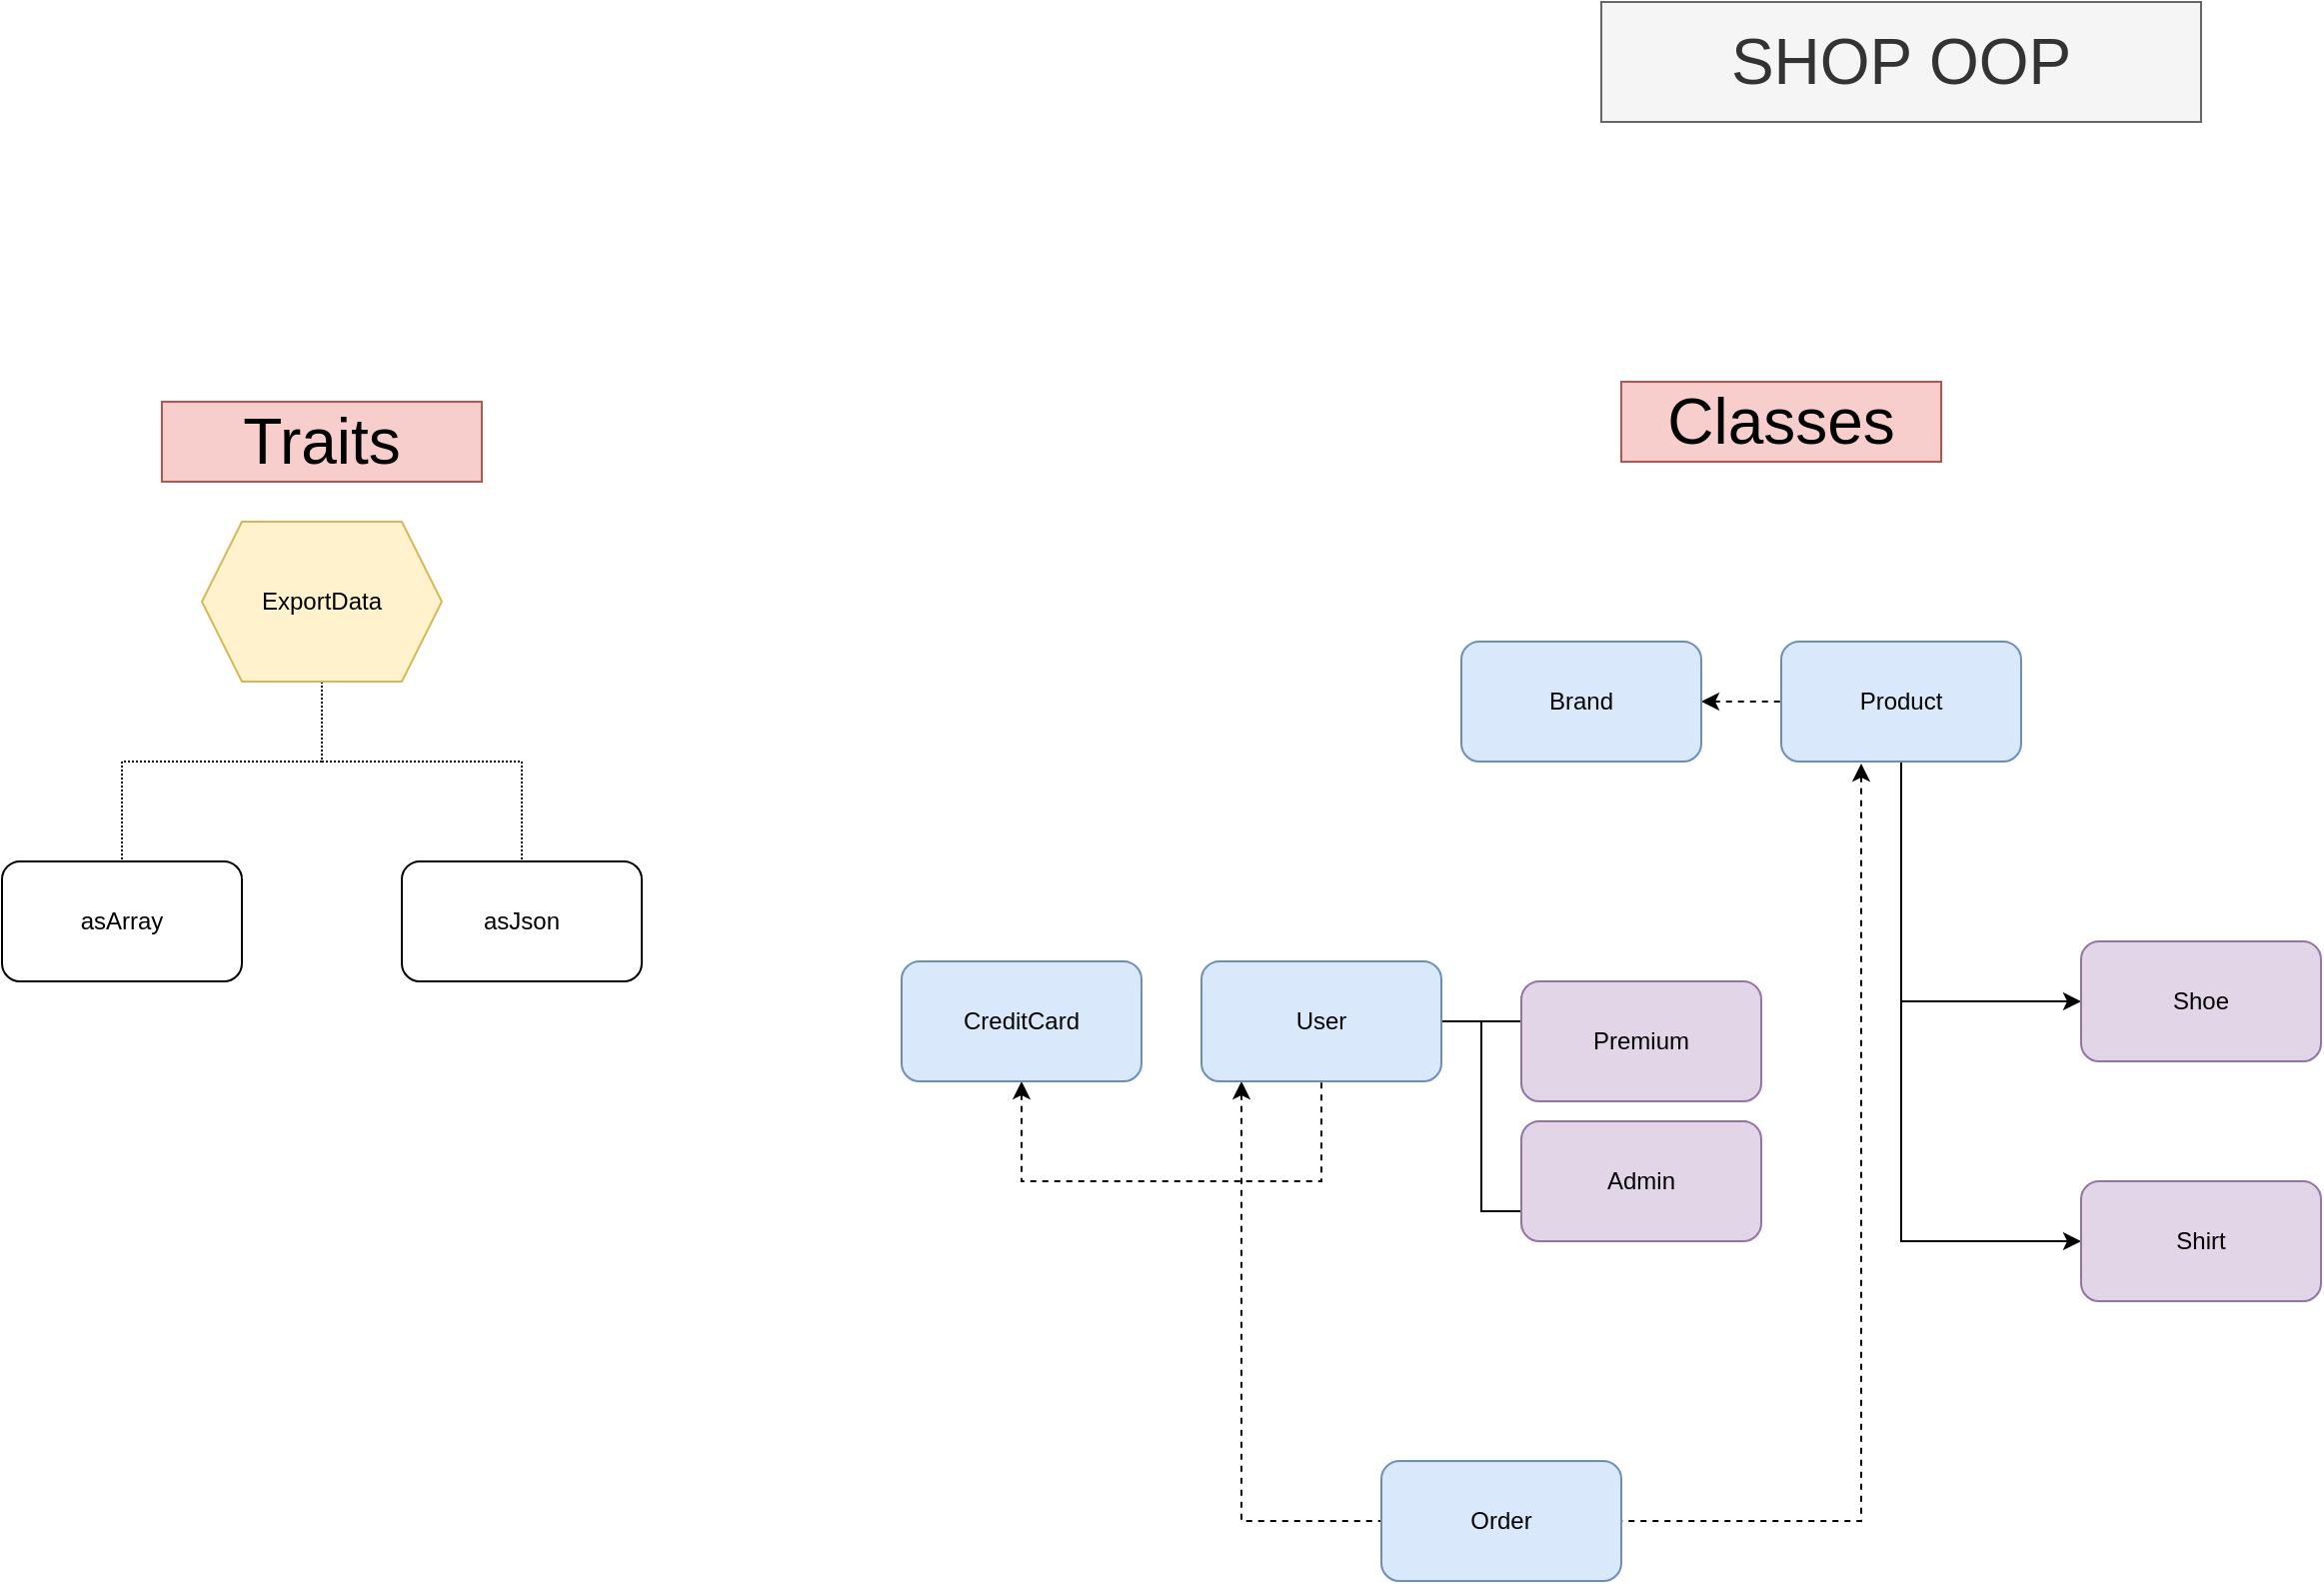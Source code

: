 <mxfile version="16.5.3" type="device"><diagram id="Fx82EW4qsPr0_GHaCijm" name="Page-1"><mxGraphModel dx="1664" dy="1970" grid="1" gridSize="10" guides="1" tooltips="1" connect="1" arrows="1" fold="1" page="1" pageScale="1" pageWidth="827" pageHeight="1169" math="0" shadow="0"><root><mxCell id="0"/><mxCell id="1" parent="0"/><mxCell id="hTLTP56hsumOwo9sBsjb-1" value="SHOP OOP" style="rounded=0;whiteSpace=wrap;html=1;fillColor=#f5f5f5;fontColor=#333333;strokeColor=#666666;fontSize=32;" vertex="1" parent="1"><mxGeometry x="270" y="-130" width="300" height="60" as="geometry"/></mxCell><mxCell id="hTLTP56hsumOwo9sBsjb-6" value="" style="edgeStyle=orthogonalEdgeStyle;rounded=0;orthogonalLoop=1;jettySize=auto;html=1;" edge="1" parent="1" source="hTLTP56hsumOwo9sBsjb-2" target="hTLTP56hsumOwo9sBsjb-5"><mxGeometry relative="1" as="geometry"><Array as="points"><mxPoint x="420" y="370"/></Array></mxGeometry></mxCell><mxCell id="hTLTP56hsumOwo9sBsjb-9" value="" style="edgeStyle=orthogonalEdgeStyle;rounded=0;orthogonalLoop=1;jettySize=auto;html=1;" edge="1" parent="1" source="hTLTP56hsumOwo9sBsjb-2" target="hTLTP56hsumOwo9sBsjb-8"><mxGeometry relative="1" as="geometry"><Array as="points"><mxPoint x="420" y="490"/></Array></mxGeometry></mxCell><mxCell id="hTLTP56hsumOwo9sBsjb-20" style="edgeStyle=orthogonalEdgeStyle;rounded=0;orthogonalLoop=1;jettySize=auto;html=1;dashed=1;startArrow=classic;startFill=1;endArrow=none;endFill=0;" edge="1" parent="1" target="hTLTP56hsumOwo9sBsjb-17"><mxGeometry relative="1" as="geometry"><mxPoint x="400" y="251" as="sourcePoint"/><Array as="points"><mxPoint x="400" y="630"/></Array></mxGeometry></mxCell><mxCell id="hTLTP56hsumOwo9sBsjb-2" value="Product" style="rounded=1;whiteSpace=wrap;html=1;fillColor=#dae8fc;strokeColor=#6c8ebf;" vertex="1" parent="1"><mxGeometry x="360" y="190" width="120" height="60" as="geometry"/></mxCell><mxCell id="hTLTP56hsumOwo9sBsjb-5" value="Shoe" style="rounded=1;whiteSpace=wrap;html=1;fillColor=#e1d5e7;strokeColor=#9673a6;" vertex="1" parent="1"><mxGeometry x="510" y="340" width="120" height="60" as="geometry"/></mxCell><mxCell id="hTLTP56hsumOwo9sBsjb-8" value="Shirt&lt;br&gt;" style="rounded=1;whiteSpace=wrap;html=1;fillColor=#e1d5e7;strokeColor=#9673a6;" vertex="1" parent="1"><mxGeometry x="510" y="460" width="120" height="60" as="geometry"/></mxCell><mxCell id="hTLTP56hsumOwo9sBsjb-11" style="edgeStyle=orthogonalEdgeStyle;rounded=0;orthogonalLoop=1;jettySize=auto;html=1;entryX=0;entryY=0.5;entryDx=0;entryDy=0;dashed=1;endArrow=none;endFill=0;startArrow=classic;startFill=1;" edge="1" parent="1" source="hTLTP56hsumOwo9sBsjb-10" target="hTLTP56hsumOwo9sBsjb-2"><mxGeometry relative="1" as="geometry"><Array as="points"><mxPoint x="340" y="220"/><mxPoint x="340" y="220"/></Array></mxGeometry></mxCell><mxCell id="hTLTP56hsumOwo9sBsjb-10" value="Brand" style="rounded=1;whiteSpace=wrap;html=1;fillColor=#dae8fc;strokeColor=#6c8ebf;" vertex="1" parent="1"><mxGeometry x="200" y="190" width="120" height="60" as="geometry"/></mxCell><mxCell id="hTLTP56hsumOwo9sBsjb-16" style="edgeStyle=orthogonalEdgeStyle;rounded=0;orthogonalLoop=1;jettySize=auto;html=1;dashed=1;startArrow=classic;startFill=1;endArrow=none;endFill=0;" edge="1" parent="1" source="hTLTP56hsumOwo9sBsjb-13" target="hTLTP56hsumOwo9sBsjb-14"><mxGeometry relative="1" as="geometry"><Array as="points"><mxPoint x="-20" y="460"/><mxPoint x="130" y="460"/></Array></mxGeometry></mxCell><mxCell id="hTLTP56hsumOwo9sBsjb-13" value="CreditCard" style="rounded=1;whiteSpace=wrap;html=1;fillColor=#dae8fc;strokeColor=#6c8ebf;" vertex="1" parent="1"><mxGeometry x="-80" y="350" width="120" height="60" as="geometry"/></mxCell><mxCell id="hTLTP56hsumOwo9sBsjb-22" style="edgeStyle=orthogonalEdgeStyle;rounded=0;orthogonalLoop=1;jettySize=auto;html=1;dashed=1;startArrow=classic;startFill=1;endArrow=none;endFill=0;" edge="1" parent="1" source="hTLTP56hsumOwo9sBsjb-14" target="hTLTP56hsumOwo9sBsjb-17"><mxGeometry relative="1" as="geometry"><Array as="points"><mxPoint x="90" y="630"/></Array></mxGeometry></mxCell><mxCell id="hTLTP56hsumOwo9sBsjb-34" value="" style="edgeStyle=orthogonalEdgeStyle;rounded=0;orthogonalLoop=1;jettySize=auto;html=1;fontSize=32;startArrow=none;startFill=0;endArrow=none;endFill=0;" edge="1" parent="1" source="hTLTP56hsumOwo9sBsjb-14" target="hTLTP56hsumOwo9sBsjb-32"><mxGeometry relative="1" as="geometry"><Array as="points"><mxPoint x="220" y="380"/><mxPoint x="220" y="380"/></Array></mxGeometry></mxCell><mxCell id="hTLTP56hsumOwo9sBsjb-37" style="edgeStyle=orthogonalEdgeStyle;rounded=0;orthogonalLoop=1;jettySize=auto;html=1;entryX=0;entryY=0.75;entryDx=0;entryDy=0;fontSize=32;startArrow=none;startFill=0;endArrow=none;endFill=0;" edge="1" parent="1" source="hTLTP56hsumOwo9sBsjb-14" target="hTLTP56hsumOwo9sBsjb-36"><mxGeometry relative="1" as="geometry"/></mxCell><mxCell id="hTLTP56hsumOwo9sBsjb-14" value="User" style="rounded=1;whiteSpace=wrap;html=1;fillColor=#dae8fc;strokeColor=#6c8ebf;" vertex="1" parent="1"><mxGeometry x="70" y="350" width="120" height="60" as="geometry"/></mxCell><mxCell id="hTLTP56hsumOwo9sBsjb-17" value="Order" style="rounded=1;whiteSpace=wrap;html=1;fillColor=#dae8fc;strokeColor=#6c8ebf;" vertex="1" parent="1"><mxGeometry x="160" y="600" width="120" height="60" as="geometry"/></mxCell><mxCell id="hTLTP56hsumOwo9sBsjb-26" value="" style="edgeStyle=orthogonalEdgeStyle;rounded=0;orthogonalLoop=1;jettySize=auto;html=1;startArrow=none;startFill=0;endArrow=none;endFill=0;dashed=1;dashPattern=1 1;" edge="1" parent="1" source="hTLTP56hsumOwo9sBsjb-24" target="hTLTP56hsumOwo9sBsjb-25"><mxGeometry relative="1" as="geometry"><Array as="points"><mxPoint x="-370" y="250"/><mxPoint x="-470" y="250"/></Array></mxGeometry></mxCell><mxCell id="hTLTP56hsumOwo9sBsjb-29" value="" style="edgeStyle=orthogonalEdgeStyle;rounded=0;orthogonalLoop=1;jettySize=auto;html=1;startArrow=none;startFill=0;endArrow=none;endFill=0;dashed=1;dashPattern=1 1;" edge="1" parent="1" source="hTLTP56hsumOwo9sBsjb-24" target="hTLTP56hsumOwo9sBsjb-28"><mxGeometry relative="1" as="geometry"><Array as="points"><mxPoint x="-370" y="250"/><mxPoint x="-270" y="250"/></Array></mxGeometry></mxCell><mxCell id="hTLTP56hsumOwo9sBsjb-24" value="ExportData" style="shape=hexagon;perimeter=hexagonPerimeter2;whiteSpace=wrap;html=1;fixedSize=1;fillColor=#fff2cc;strokeColor=#d6b656;" vertex="1" parent="1"><mxGeometry x="-430" y="130" width="120" height="80" as="geometry"/></mxCell><mxCell id="hTLTP56hsumOwo9sBsjb-25" value="asArray" style="rounded=1;whiteSpace=wrap;html=1;" vertex="1" parent="1"><mxGeometry x="-530" y="300" width="120" height="60" as="geometry"/></mxCell><mxCell id="hTLTP56hsumOwo9sBsjb-28" value="asJson" style="rounded=1;whiteSpace=wrap;html=1;" vertex="1" parent="1"><mxGeometry x="-330" y="300" width="120" height="60" as="geometry"/></mxCell><mxCell id="hTLTP56hsumOwo9sBsjb-30" value="Traits" style="text;html=1;strokeColor=#b85450;fillColor=#f8cecc;align=center;verticalAlign=middle;whiteSpace=wrap;rounded=0;fontSize=32;" vertex="1" parent="1"><mxGeometry x="-450" y="70" width="160" height="40" as="geometry"/></mxCell><mxCell id="hTLTP56hsumOwo9sBsjb-31" value="Classes" style="text;html=1;strokeColor=#b85450;fillColor=#f8cecc;align=center;verticalAlign=middle;whiteSpace=wrap;rounded=0;fontSize=32;" vertex="1" parent="1"><mxGeometry x="280" y="60" width="160" height="40" as="geometry"/></mxCell><mxCell id="hTLTP56hsumOwo9sBsjb-32" value="Premium" style="rounded=1;whiteSpace=wrap;html=1;fillColor=#e1d5e7;strokeColor=#9673a6;" vertex="1" parent="1"><mxGeometry x="230" y="360" width="120" height="60" as="geometry"/></mxCell><mxCell id="hTLTP56hsumOwo9sBsjb-36" value="Admin" style="rounded=1;whiteSpace=wrap;html=1;fillColor=#e1d5e7;strokeColor=#9673a6;" vertex="1" parent="1"><mxGeometry x="230" y="430" width="120" height="60" as="geometry"/></mxCell></root></mxGraphModel></diagram></mxfile>